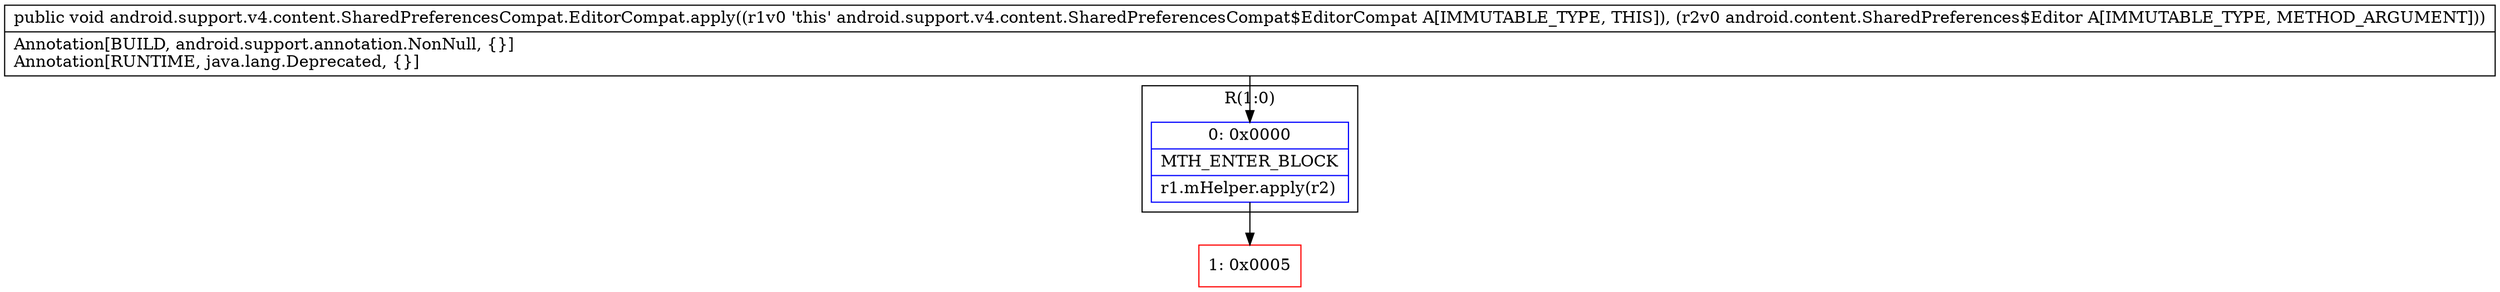 digraph "CFG forandroid.support.v4.content.SharedPreferencesCompat.EditorCompat.apply(Landroid\/content\/SharedPreferences$Editor;)V" {
subgraph cluster_Region_1211622663 {
label = "R(1:0)";
node [shape=record,color=blue];
Node_0 [shape=record,label="{0\:\ 0x0000|MTH_ENTER_BLOCK\l|r1.mHelper.apply(r2)\l}"];
}
Node_1 [shape=record,color=red,label="{1\:\ 0x0005}"];
MethodNode[shape=record,label="{public void android.support.v4.content.SharedPreferencesCompat.EditorCompat.apply((r1v0 'this' android.support.v4.content.SharedPreferencesCompat$EditorCompat A[IMMUTABLE_TYPE, THIS]), (r2v0 android.content.SharedPreferences$Editor A[IMMUTABLE_TYPE, METHOD_ARGUMENT]))  | Annotation[BUILD, android.support.annotation.NonNull, \{\}]\lAnnotation[RUNTIME, java.lang.Deprecated, \{\}]\l}"];
MethodNode -> Node_0;
Node_0 -> Node_1;
}

